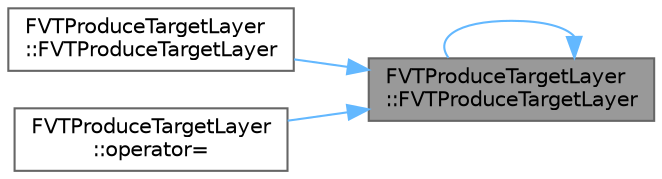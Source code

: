 digraph "FVTProduceTargetLayer::FVTProduceTargetLayer"
{
 // INTERACTIVE_SVG=YES
 // LATEX_PDF_SIZE
  bgcolor="transparent";
  edge [fontname=Helvetica,fontsize=10,labelfontname=Helvetica,labelfontsize=10];
  node [fontname=Helvetica,fontsize=10,shape=box,height=0.2,width=0.4];
  rankdir="RL";
  Node1 [id="Node000001",label="FVTProduceTargetLayer\l::FVTProduceTargetLayer",height=0.2,width=0.4,color="gray40", fillcolor="grey60", style="filled", fontcolor="black",tooltip=" "];
  Node1 -> Node1 [id="edge1_Node000001_Node000001",dir="back",color="steelblue1",style="solid",tooltip=" "];
  Node1 -> Node2 [id="edge2_Node000001_Node000002",dir="back",color="steelblue1",style="solid",tooltip=" "];
  Node2 [id="Node000002",label="FVTProduceTargetLayer\l::FVTProduceTargetLayer",height=0.2,width=0.4,color="grey40", fillcolor="white", style="filled",URL="$df/d6b/structFVTProduceTargetLayer.html#a938ffcda89486dec1f8485290b85cde8",tooltip=" "];
  Node1 -> Node3 [id="edge3_Node000001_Node000003",dir="back",color="steelblue1",style="solid",tooltip=" "];
  Node3 [id="Node000003",label="FVTProduceTargetLayer\l::operator=",height=0.2,width=0.4,color="grey40", fillcolor="white", style="filled",URL="$df/d6b/structFVTProduceTargetLayer.html#aacf9df2c83126a07249c63d4ed7237a7",tooltip=" "];
}
